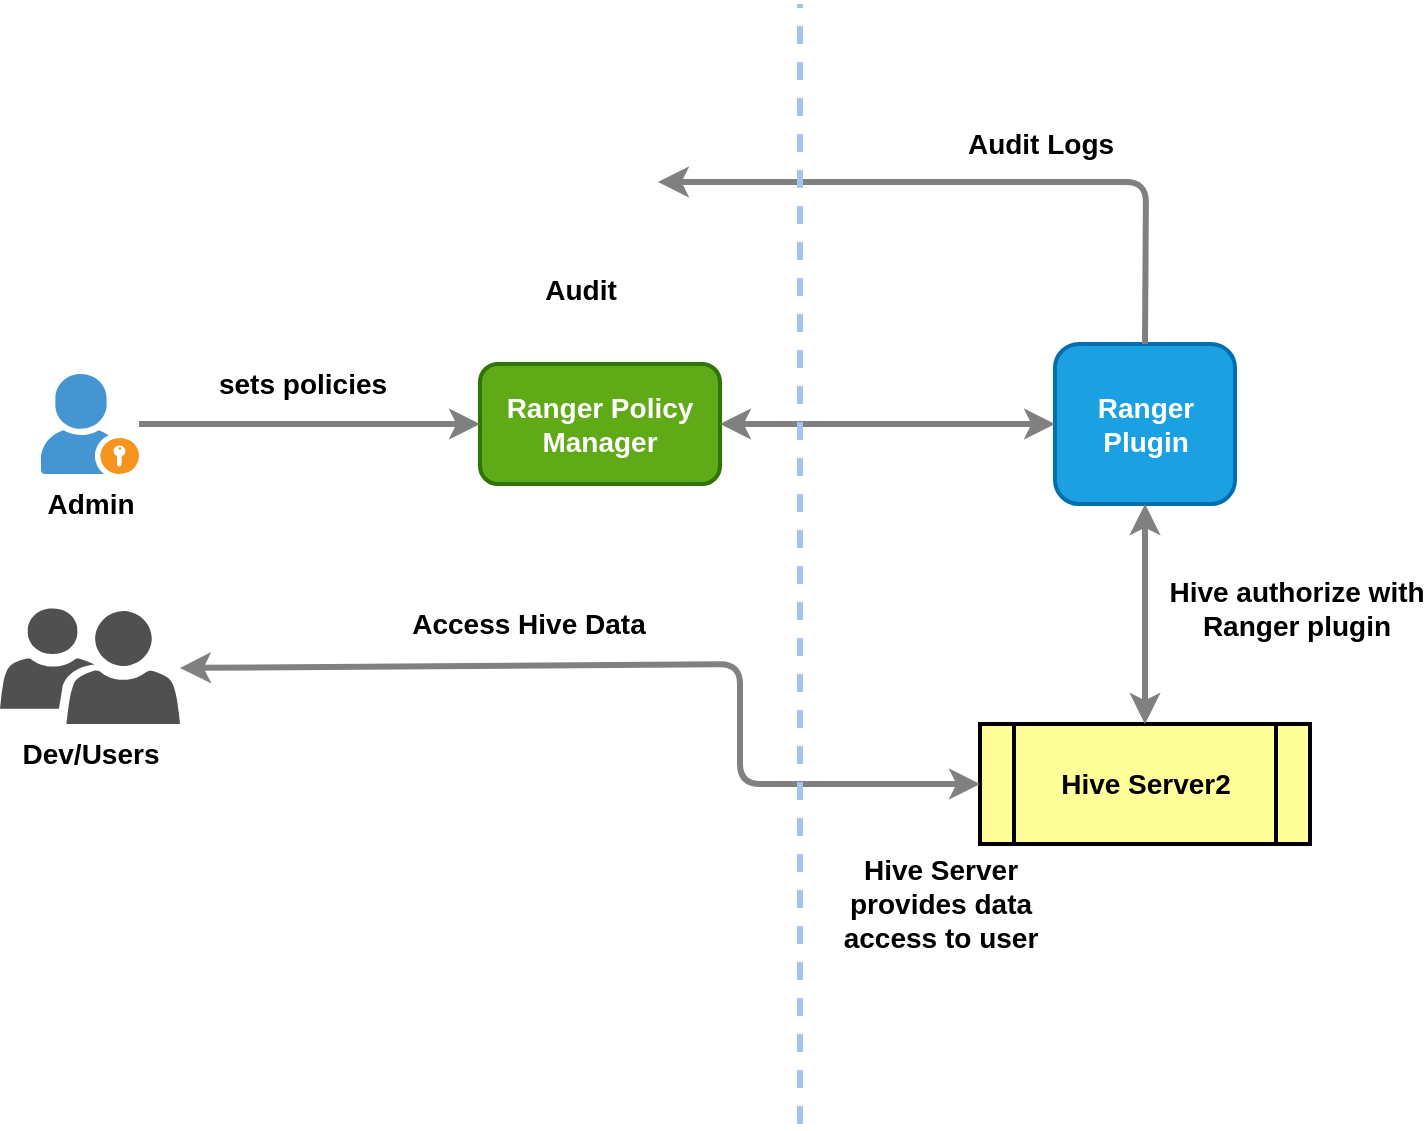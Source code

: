 <mxfile version="10.9.6" type="github"><diagram id="Y4dujPF5x3F8cIKSSskd" name="Page-1"><mxGraphModel dx="1426" dy="724" grid="1" gridSize="10" guides="1" tooltips="1" connect="1" arrows="1" fold="1" page="1" pageScale="1" pageWidth="1100" pageHeight="850" math="0" shadow="0"><root><mxCell id="0"/><mxCell id="1" parent="0"/><mxCell id="A90Ro9wp1_e-dy95KWWS-1" value="Ranger Plugin" style="rounded=1;whiteSpace=wrap;html=1;strokeWidth=2;fillColor=#1ba1e2;strokeColor=#006EAF;fontColor=#ffffff;fontSize=14;fontStyle=1" vertex="1" parent="1"><mxGeometry x="737.5" y="240" width="90" height="80" as="geometry"/></mxCell><mxCell id="A90Ro9wp1_e-dy95KWWS-2" value="Hive Server2" style="shape=process;whiteSpace=wrap;html=1;backgroundOutline=1;strokeWidth=2;fontSize=14;fillColor=#FFFF99;fontStyle=1" vertex="1" parent="1"><mxGeometry x="700" y="430" width="165" height="60" as="geometry"/></mxCell><mxCell id="A90Ro9wp1_e-dy95KWWS-3" value="" style="endArrow=classic;startArrow=classic;html=1;fontSize=14;entryX=0.5;entryY=1;entryDx=0;entryDy=0;exitX=0.5;exitY=0;exitDx=0;exitDy=0;strokeWidth=3;strokeColor=#808080;" edge="1" parent="1" source="A90Ro9wp1_e-dy95KWWS-2" target="A90Ro9wp1_e-dy95KWWS-1"><mxGeometry width="50" height="50" relative="1" as="geometry"><mxPoint x="687.5" y="410" as="sourcePoint"/><mxPoint x="737.5" y="360" as="targetPoint"/></mxGeometry></mxCell><mxCell id="A90Ro9wp1_e-dy95KWWS-18" value="Hive authorize with &lt;br&gt;Ranger plugin" style="text;html=1;resizable=0;points=[];align=center;verticalAlign=middle;labelBackgroundColor=#ffffff;fontSize=14;fontStyle=1" vertex="1" connectable="0" parent="A90Ro9wp1_e-dy95KWWS-3"><mxGeometry x="0.091" y="3" relative="1" as="geometry"><mxPoint x="78" y="2" as="offset"/></mxGeometry></mxCell><mxCell id="A90Ro9wp1_e-dy95KWWS-4" value="Dev/Users" style="pointerEvents=1;shadow=0;dashed=0;html=1;strokeColor=none;labelPosition=center;verticalLabelPosition=bottom;verticalAlign=top;align=center;shape=mxgraph.mscae.intune.user_group;fillColor=#505050;fontSize=14;fontStyle=1" vertex="1" parent="1"><mxGeometry x="210" y="372" width="90" height="58" as="geometry"/></mxCell><mxCell id="A90Ro9wp1_e-dy95KWWS-5" value="" style="endArrow=classic;html=1;strokeColor=#808080;strokeWidth=3;fontSize=14;exitX=1;exitY=0.517;exitDx=0;exitDy=0;exitPerimeter=0;entryX=0;entryY=0.5;entryDx=0;entryDy=0;startArrow=classic;startFill=1;" edge="1" parent="1" source="A90Ro9wp1_e-dy95KWWS-4" target="A90Ro9wp1_e-dy95KWWS-2"><mxGeometry width="50" height="50" relative="1" as="geometry"><mxPoint x="420" y="440" as="sourcePoint"/><mxPoint x="470" y="390" as="targetPoint"/><Array as="points"><mxPoint x="580" y="400"/><mxPoint x="580" y="460"/></Array></mxGeometry></mxCell><mxCell id="A90Ro9wp1_e-dy95KWWS-10" value="&amp;nbsp;Access Hive Data&amp;nbsp;" style="text;html=1;resizable=0;points=[];align=center;verticalAlign=middle;labelBackgroundColor=#ffffff;fontSize=14;fontStyle=1" vertex="1" connectable="0" parent="A90Ro9wp1_e-dy95KWWS-5"><mxGeometry x="-0.176" y="3" relative="1" as="geometry"><mxPoint x="-16" y="-18" as="offset"/></mxGeometry></mxCell><mxCell id="A90Ro9wp1_e-dy95KWWS-22" value="Hive Server &lt;br&gt;provides data &lt;br&gt;access to user" style="text;html=1;resizable=0;points=[];align=center;verticalAlign=middle;labelBackgroundColor=#ffffff;fontSize=14;fontStyle=1" vertex="1" connectable="0" parent="A90Ro9wp1_e-dy95KWWS-5"><mxGeometry x="0.735" relative="1" as="geometry"><mxPoint x="41" y="60" as="offset"/></mxGeometry></mxCell><mxCell id="A90Ro9wp1_e-dy95KWWS-6" value="Ranger Policy Manager" style="rounded=1;whiteSpace=wrap;html=1;strokeWidth=2;fillColor=#60a917;fontSize=14;strokeColor=#2D7600;fontColor=#ffffff;fontStyle=1" vertex="1" parent="1"><mxGeometry x="450" y="250" width="120" height="60" as="geometry"/></mxCell><mxCell id="A90Ro9wp1_e-dy95KWWS-7" value="Admin" style="shadow=0;dashed=0;html=1;strokeColor=none;fillColor=#4495D1;labelPosition=center;verticalLabelPosition=bottom;verticalAlign=top;align=center;outlineConnect=0;shape=mxgraph.veeam.portal_admin;fontSize=14;fontStyle=1" vertex="1" parent="1"><mxGeometry x="230.5" y="255" width="49" height="50" as="geometry"/></mxCell><mxCell id="A90Ro9wp1_e-dy95KWWS-11" value="" style="endArrow=classic;html=1;strokeColor=#808080;strokeWidth=3;fontSize=14;entryX=0;entryY=0.5;entryDx=0;entryDy=0;" edge="1" parent="1" source="A90Ro9wp1_e-dy95KWWS-7" target="A90Ro9wp1_e-dy95KWWS-6"><mxGeometry width="50" height="50" relative="1" as="geometry"><mxPoint x="360" y="240" as="sourcePoint"/><mxPoint x="410" y="190" as="targetPoint"/></mxGeometry></mxCell><mxCell id="A90Ro9wp1_e-dy95KWWS-12" value="&amp;nbsp;sets policies&amp;nbsp;" style="text;html=1;resizable=0;points=[];align=center;verticalAlign=middle;labelBackgroundColor=#ffffff;fontSize=14;fontStyle=1" vertex="1" connectable="0" parent="A90Ro9wp1_e-dy95KWWS-11"><mxGeometry x="-0.232" y="-1" relative="1" as="geometry"><mxPoint x="15.5" y="-21" as="offset"/></mxGeometry></mxCell><mxCell id="A90Ro9wp1_e-dy95KWWS-13" value="Audit" style="shape=image;html=1;verticalAlign=top;verticalLabelPosition=bottom;labelBackgroundColor=#ffffff;imageAspect=0;aspect=fixed;image=https://cdn2.iconfinder.com/data/icons/business-and-education-1/512/219_Accounting_banking_calculator_finance_Audit-128.png;strokeWidth=2;fillColor=#FFFF99;fontSize=14;fontStyle=1" vertex="1" parent="1"><mxGeometry x="461" y="120" width="78" height="78" as="geometry"/></mxCell><mxCell id="A90Ro9wp1_e-dy95KWWS-14" value="" style="shape=image;html=1;verticalAlign=top;verticalLabelPosition=bottom;labelBackgroundColor=#ffffff;imageAspect=0;aspect=fixed;image=https://cdn3.iconfinder.com/data/icons/letters-and-numbers-1/32/number_1_blue-128.png;strokeWidth=2;fillColor=#FFFF99;fontSize=14;" vertex="1" parent="1"><mxGeometry x="306" y="228" width="24" height="24" as="geometry"/></mxCell><mxCell id="A90Ro9wp1_e-dy95KWWS-15" value="" style="shape=image;html=1;verticalAlign=top;verticalLabelPosition=bottom;labelBackgroundColor=#ffffff;imageAspect=0;aspect=fixed;image=https://cdn3.iconfinder.com/data/icons/letters-and-numbers-1/32/number_2_blue-128.png;strokeWidth=2;fillColor=#FFFF99;fontSize=14;" vertex="1" parent="1"><mxGeometry x="360" y="362" width="20" height="20" as="geometry"/></mxCell><mxCell id="A90Ro9wp1_e-dy95KWWS-16" value="" style="endArrow=classic;startArrow=classic;html=1;strokeColor=#808080;strokeWidth=3;fontSize=14;exitX=1;exitY=0.5;exitDx=0;exitDy=0;entryX=0;entryY=0.5;entryDx=0;entryDy=0;" edge="1" parent="1" source="A90Ro9wp1_e-dy95KWWS-6" target="A90Ro9wp1_e-dy95KWWS-1"><mxGeometry width="50" height="50" relative="1" as="geometry"><mxPoint x="730" y="200" as="sourcePoint"/><mxPoint x="780" y="150" as="targetPoint"/></mxGeometry></mxCell><mxCell id="A90Ro9wp1_e-dy95KWWS-19" value="" style="shape=image;html=1;verticalAlign=top;verticalLabelPosition=bottom;labelBackgroundColor=#ffffff;imageAspect=0;aspect=fixed;image=https://cdn3.iconfinder.com/data/icons/letters-and-numbers-1/32/number_3_blue-128.png;strokeWidth=2;fillColor=#FFFF99;fontSize=14;" vertex="1" parent="1"><mxGeometry x="807.5" y="330" width="21" height="21" as="geometry"/></mxCell><mxCell id="A90Ro9wp1_e-dy95KWWS-20" value="" style="endArrow=classic;html=1;strokeColor=#808080;strokeWidth=3;fontSize=14;entryX=1;entryY=0.5;entryDx=0;entryDy=0;exitX=0.5;exitY=0;exitDx=0;exitDy=0;" edge="1" parent="1" source="A90Ro9wp1_e-dy95KWWS-1" target="A90Ro9wp1_e-dy95KWWS-13"><mxGeometry width="50" height="50" relative="1" as="geometry"><mxPoint x="700" y="220" as="sourcePoint"/><mxPoint x="750" y="170" as="targetPoint"/><Array as="points"><mxPoint x="783" y="159"/></Array></mxGeometry></mxCell><mxCell id="A90Ro9wp1_e-dy95KWWS-21" value="Audit Logs" style="text;html=1;resizable=0;points=[];align=center;verticalAlign=middle;labelBackgroundColor=#ffffff;fontSize=14;fontStyle=1" vertex="1" connectable="0" parent="A90Ro9wp1_e-dy95KWWS-20"><mxGeometry x="0.157" y="-3" relative="1" as="geometry"><mxPoint x="54" y="-16" as="offset"/></mxGeometry></mxCell><mxCell id="A90Ro9wp1_e-dy95KWWS-23" value="" style="shape=image;html=1;verticalAlign=top;verticalLabelPosition=bottom;labelBackgroundColor=#ffffff;imageAspect=0;aspect=fixed;image=https://cdn3.iconfinder.com/data/icons/letters-and-numbers-1/32/number_4_blue-128.png;strokeWidth=2;fillColor=#FFFF99;fontSize=14;" vertex="1" parent="1"><mxGeometry x="725.5" y="510" width="24" height="24" as="geometry"/></mxCell><mxCell id="A90Ro9wp1_e-dy95KWWS-25" value="" style="shape=image;html=1;verticalAlign=top;verticalLabelPosition=bottom;labelBackgroundColor=#ffffff;imageAspect=0;aspect=fixed;image=https://cdn3.iconfinder.com/data/icons/letters-and-numbers-1/32/number_5_blue-128.png;strokeWidth=2;fillColor=#FFFF99;fontSize=14;" vertex="1" parent="1"><mxGeometry x="711.5" y="98" width="26" height="26" as="geometry"/></mxCell><mxCell id="A90Ro9wp1_e-dy95KWWS-26" value="" style="endArrow=none;dashed=1;html=1;strokeColor=#A9C4EB;strokeWidth=3;fontSize=14;fillColor=#1ba1e2;" edge="1" parent="1"><mxGeometry width="50" height="50" relative="1" as="geometry"><mxPoint x="610" y="630" as="sourcePoint"/><mxPoint x="610" y="70" as="targetPoint"/></mxGeometry></mxCell></root></mxGraphModel></diagram></mxfile>